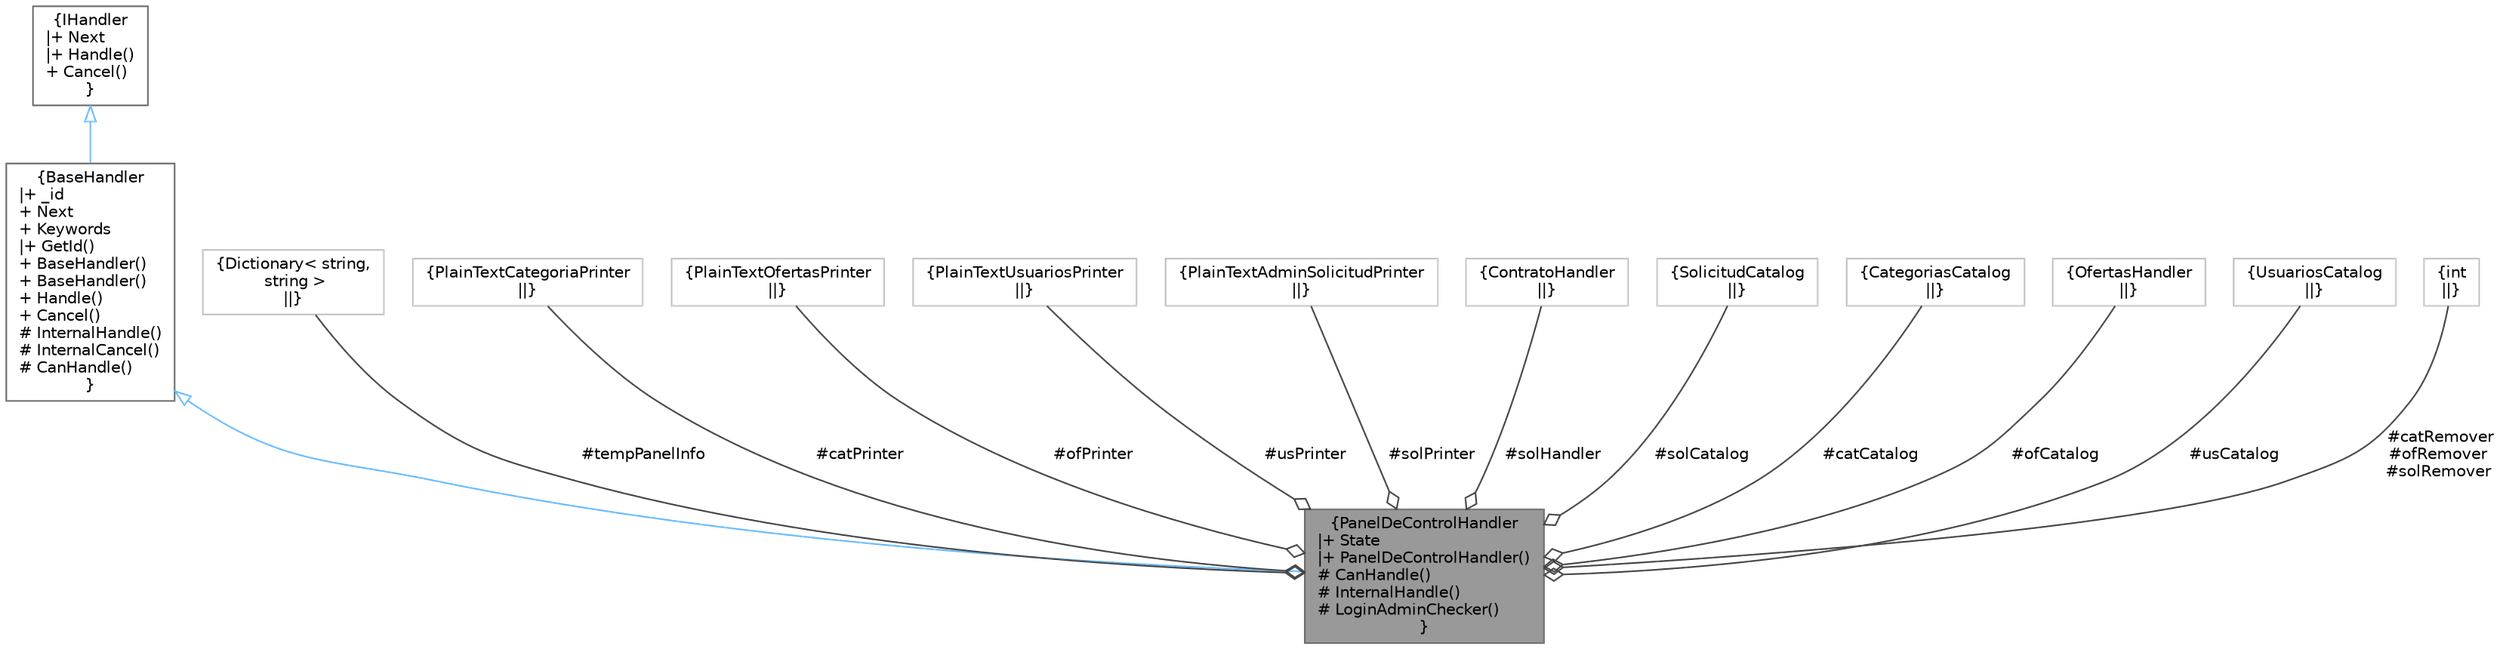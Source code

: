 digraph "PanelDeControlHandler"
{
 // INTERACTIVE_SVG=YES
 // LATEX_PDF_SIZE
  bgcolor="transparent";
  edge [fontname=Helvetica,fontsize=10,labelfontname=Helvetica,labelfontsize=10];
  node [fontname=Helvetica,fontsize=10,shape=box,height=0.2,width=0.4];
  Node1 [label="{PanelDeControlHandler\n|+ State\l|+ PanelDeControlHandler()\l# CanHandle()\l# InternalHandle()\l# LoginAdminChecker()\l}",height=0.2,width=0.4,color="gray40", fillcolor="grey60", style="filled", fontcolor="black",tooltip="Se fija si el Telegram ID de la persona corresponde a un administrador y le pide su contraseña de adm..."];
  Node2 -> Node1 [dir="back",color="steelblue1",style="solid",arrowtail="onormal"];
  Node2 [label="{BaseHandler\n|+ _id\l+ Next\l+ Keywords\l|+ GetId()\l+ BaseHandler()\l+ BaseHandler()\l+ Handle()\l+ Cancel()\l# InternalHandle()\l# InternalCancel()\l# CanHandle()\l}",height=0.2,width=0.4,color="gray40", fillcolor="white", style="filled",URL="$classBaseHandler.html",tooltip="Clase base para implementar el patrón Chain of Responsibility. En ese patrón se pasa un mensaje a tra..."];
  Node3 -> Node2 [dir="back",color="steelblue1",style="solid",arrowtail="onormal"];
  Node3 [label="{IHandler\n|+ Next\l|+ Handle()\l+ Cancel()\l}",height=0.2,width=0.4,color="gray40", fillcolor="white", style="filled",URL="$interfaceIHandler.html",tooltip="Interfaz para implementar el patrón Chain of Responsibility. En ese patrón se pasa un mensaje a travé..."];
  Node4 -> Node1 [color="grey25",style="solid",label=" #tempPanelInfo" ,arrowhead="odiamond"];
  Node4 [label="{Dictionary\< string,\l string \>\n||}",height=0.2,width=0.4,color="grey75", fillcolor="white", style="filled",tooltip=" "];
  Node5 -> Node1 [color="grey25",style="solid",label=" #catPrinter" ,arrowhead="odiamond"];
  Node5 [label="{PlainTextCategoriaPrinter\n||}",height=0.2,width=0.4,color="grey75", fillcolor="white", style="filled",tooltip=" "];
  Node6 -> Node1 [color="grey25",style="solid",label=" #ofPrinter" ,arrowhead="odiamond"];
  Node6 [label="{PlainTextOfertasPrinter\n||}",height=0.2,width=0.4,color="grey75", fillcolor="white", style="filled",tooltip=" "];
  Node7 -> Node1 [color="grey25",style="solid",label=" #usPrinter" ,arrowhead="odiamond"];
  Node7 [label="{PlainTextUsuariosPrinter\n||}",height=0.2,width=0.4,color="grey75", fillcolor="white", style="filled",tooltip=" "];
  Node8 -> Node1 [color="grey25",style="solid",label=" #solPrinter" ,arrowhead="odiamond"];
  Node8 [label="{PlainTextAdminSolicitudPrinter\n||}",height=0.2,width=0.4,color="grey75", fillcolor="white", style="filled",tooltip=" "];
  Node9 -> Node1 [color="grey25",style="solid",label=" #solHandler" ,arrowhead="odiamond"];
  Node9 [label="{ContratoHandler\n||}",height=0.2,width=0.4,color="grey75", fillcolor="white", style="filled",tooltip=" "];
  Node10 -> Node1 [color="grey25",style="solid",label=" #solCatalog" ,arrowhead="odiamond"];
  Node10 [label="{SolicitudCatalog\n||}",height=0.2,width=0.4,color="grey75", fillcolor="white", style="filled",tooltip=" "];
  Node11 -> Node1 [color="grey25",style="solid",label=" #catCatalog" ,arrowhead="odiamond"];
  Node11 [label="{CategoriasCatalog\n||}",height=0.2,width=0.4,color="grey75", fillcolor="white", style="filled",tooltip=" "];
  Node12 -> Node1 [color="grey25",style="solid",label=" #ofCatalog" ,arrowhead="odiamond"];
  Node12 [label="{OfertasHandler\n||}",height=0.2,width=0.4,color="grey75", fillcolor="white", style="filled",tooltip=" "];
  Node13 -> Node1 [color="grey25",style="solid",label=" #usCatalog" ,arrowhead="odiamond"];
  Node13 [label="{UsuariosCatalog\n||}",height=0.2,width=0.4,color="grey75", fillcolor="white", style="filled",tooltip=" "];
  Node14 -> Node1 [color="grey25",style="solid",label=" #catRemover\n#ofRemover\n#solRemover" ,arrowhead="odiamond"];
  Node14 [label="{int\n||}",height=0.2,width=0.4,color="grey75", fillcolor="white", style="filled",tooltip=" "];
}
